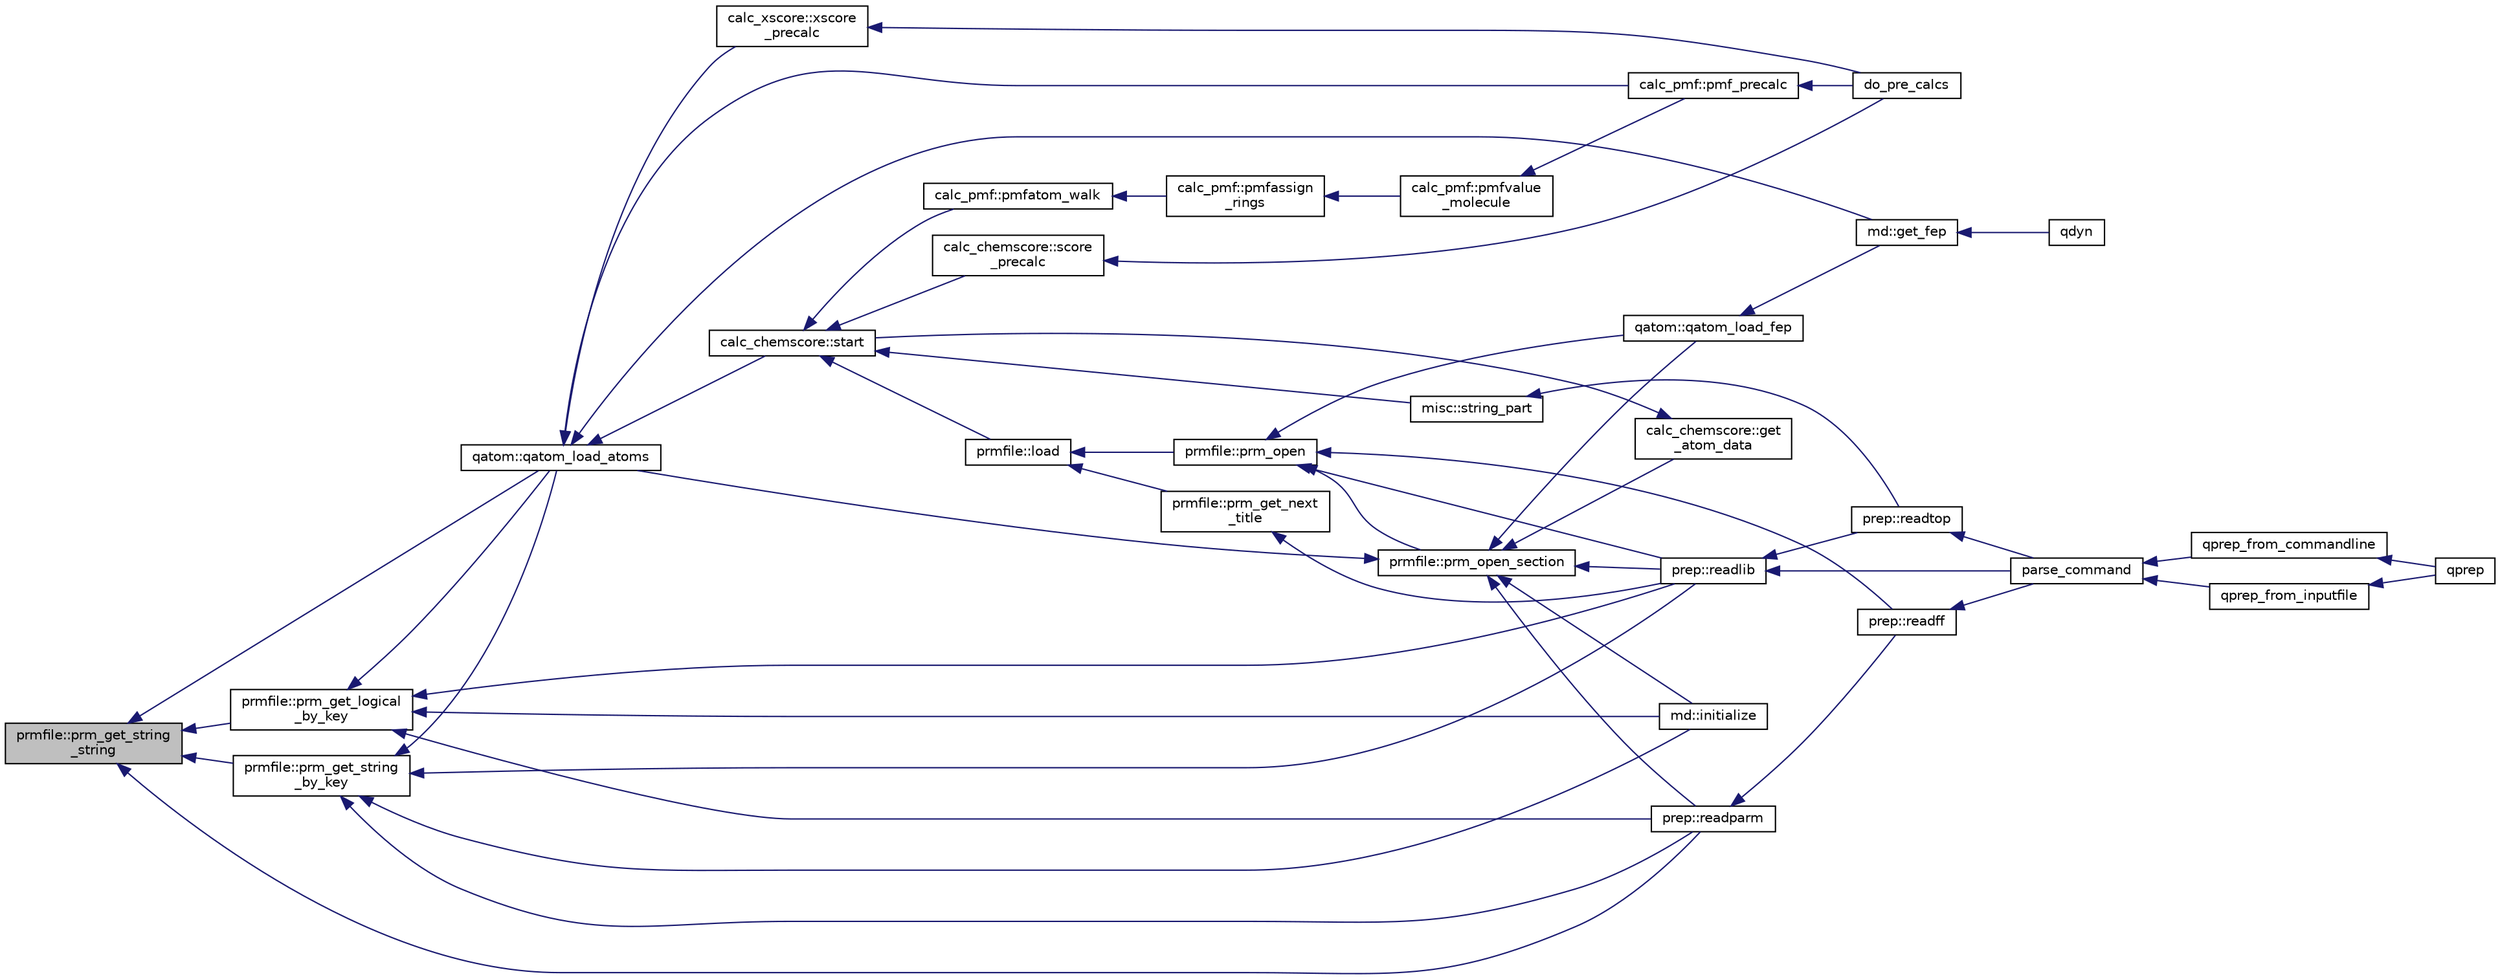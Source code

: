 digraph "prmfile::prm_get_string_string"
{
  edge [fontname="Helvetica",fontsize="10",labelfontname="Helvetica",labelfontsize="10"];
  node [fontname="Helvetica",fontsize="10",shape=record];
  rankdir="LR";
  Node1 [label="prmfile::prm_get_string\l_string",height=0.2,width=0.4,color="black", fillcolor="grey75", style="filled" fontcolor="black"];
  Node1 -> Node2 [dir="back",color="midnightblue",fontsize="10",style="solid"];
  Node2 [label="prmfile::prm_get_logical\l_by_key",height=0.2,width=0.4,color="black", fillcolor="white", style="filled",URL="$classprmfile.html#ab4e68bd87b05047488e4955bf1987e49"];
  Node2 -> Node3 [dir="back",color="midnightblue",fontsize="10",style="solid"];
  Node3 [label="md::initialize",height=0.2,width=0.4,color="black", fillcolor="white", style="filled",URL="$classmd.html#acecdfbb85340e13040d34a2544d7c4c5"];
  Node2 -> Node4 [dir="back",color="midnightblue",fontsize="10",style="solid"];
  Node4 [label="qatom::qatom_load_atoms",height=0.2,width=0.4,color="black", fillcolor="white", style="filled",URL="$classqatom.html#a00e760eda3603bb0bd51f6f84a4e5c9b"];
  Node4 -> Node5 [dir="back",color="midnightblue",fontsize="10",style="solid"];
  Node5 [label="calc_chemscore::start",height=0.2,width=0.4,color="black", fillcolor="white", style="filled",URL="$classcalc__chemscore.html#af43d8e5ae35fc5fd588eae032d48cb51"];
  Node5 -> Node6 [dir="back",color="midnightblue",fontsize="10",style="solid"];
  Node6 [label="prmfile::load",height=0.2,width=0.4,color="black", fillcolor="white", style="filled",URL="$classprmfile.html#acce15d60959fb0d53e604d35518b4f1f"];
  Node6 -> Node7 [dir="back",color="midnightblue",fontsize="10",style="solid"];
  Node7 [label="prmfile::prm_get_next\l_title",height=0.2,width=0.4,color="black", fillcolor="white", style="filled",URL="$classprmfile.html#a3fcf260c284cd4ec7be00bb24b37b8a2"];
  Node7 -> Node8 [dir="back",color="midnightblue",fontsize="10",style="solid"];
  Node8 [label="prep::readlib",height=0.2,width=0.4,color="black", fillcolor="white", style="filled",URL="$classprep.html#a5416ced67e818030602fa86ed687ac6b"];
  Node8 -> Node9 [dir="back",color="midnightblue",fontsize="10",style="solid"];
  Node9 [label="parse_command",height=0.2,width=0.4,color="black", fillcolor="white", style="filled",URL="$qprep_8f90.html#add7d58759b8d0826b87051647135e024"];
  Node9 -> Node10 [dir="back",color="midnightblue",fontsize="10",style="solid"];
  Node10 [label="qprep_from_commandline",height=0.2,width=0.4,color="black", fillcolor="white", style="filled",URL="$qprep_8f90.html#a509741b66578d6d76b269d0f98128910"];
  Node10 -> Node11 [dir="back",color="midnightblue",fontsize="10",style="solid"];
  Node11 [label="qprep",height=0.2,width=0.4,color="black", fillcolor="white", style="filled",URL="$qprep_8f90.html#a252292cf2c64796a48ab29aae4920d15"];
  Node9 -> Node12 [dir="back",color="midnightblue",fontsize="10",style="solid"];
  Node12 [label="qprep_from_inputfile",height=0.2,width=0.4,color="black", fillcolor="white", style="filled",URL="$qprep_8f90.html#aae7f6285ebd5705125725dcda622efd5"];
  Node12 -> Node11 [dir="back",color="midnightblue",fontsize="10",style="solid"];
  Node8 -> Node13 [dir="back",color="midnightblue",fontsize="10",style="solid"];
  Node13 [label="prep::readtop",height=0.2,width=0.4,color="black", fillcolor="white", style="filled",URL="$classprep.html#a59d775f3eb60a2041f8a27c882d3bc70"];
  Node13 -> Node9 [dir="back",color="midnightblue",fontsize="10",style="solid"];
  Node6 -> Node14 [dir="back",color="midnightblue",fontsize="10",style="solid"];
  Node14 [label="prmfile::prm_open",height=0.2,width=0.4,color="black", fillcolor="white", style="filled",URL="$classprmfile.html#a6b78c5340e15c981cec460e03a76b440"];
  Node14 -> Node8 [dir="back",color="midnightblue",fontsize="10",style="solid"];
  Node14 -> Node15 [dir="back",color="midnightblue",fontsize="10",style="solid"];
  Node15 [label="prep::readff",height=0.2,width=0.4,color="black", fillcolor="white", style="filled",URL="$classprep.html#a266a5e1af478996cb0484355015fbd31"];
  Node15 -> Node9 [dir="back",color="midnightblue",fontsize="10",style="solid"];
  Node14 -> Node16 [dir="back",color="midnightblue",fontsize="10",style="solid"];
  Node16 [label="prmfile::prm_open_section",height=0.2,width=0.4,color="black", fillcolor="white", style="filled",URL="$classprmfile.html#a1507dcebf8d6f53a6493b1e63d9c9387"];
  Node16 -> Node17 [dir="back",color="midnightblue",fontsize="10",style="solid"];
  Node17 [label="calc_chemscore::get\l_atom_data",height=0.2,width=0.4,color="black", fillcolor="white", style="filled",URL="$classcalc__chemscore.html#a4f53ad3d13e7c23d47c94a6a882e6bd8"];
  Node17 -> Node5 [dir="back",color="midnightblue",fontsize="10",style="solid"];
  Node16 -> Node3 [dir="back",color="midnightblue",fontsize="10",style="solid"];
  Node16 -> Node8 [dir="back",color="midnightblue",fontsize="10",style="solid"];
  Node16 -> Node18 [dir="back",color="midnightblue",fontsize="10",style="solid"];
  Node18 [label="prep::readparm",height=0.2,width=0.4,color="black", fillcolor="white", style="filled",URL="$classprep.html#a95a57c9975f303d860e25611bb7a14ad"];
  Node18 -> Node15 [dir="back",color="midnightblue",fontsize="10",style="solid"];
  Node16 -> Node4 [dir="back",color="midnightblue",fontsize="10",style="solid"];
  Node16 -> Node19 [dir="back",color="midnightblue",fontsize="10",style="solid"];
  Node19 [label="qatom::qatom_load_fep",height=0.2,width=0.4,color="black", fillcolor="white", style="filled",URL="$classqatom.html#abbf41d36e873b10c022ff757a1271b0e"];
  Node19 -> Node20 [dir="back",color="midnightblue",fontsize="10",style="solid"];
  Node20 [label="md::get_fep",height=0.2,width=0.4,color="black", fillcolor="white", style="filled",URL="$classmd.html#a07ecde439edb4c485493261c2f3b3b7b"];
  Node20 -> Node21 [dir="back",color="midnightblue",fontsize="10",style="solid"];
  Node21 [label="qdyn",height=0.2,width=0.4,color="black", fillcolor="white", style="filled",URL="$qdyn_8f90.html#a93aa3f5a63d37164f411c008fce7e62c"];
  Node14 -> Node19 [dir="back",color="midnightblue",fontsize="10",style="solid"];
  Node5 -> Node22 [dir="back",color="midnightblue",fontsize="10",style="solid"];
  Node22 [label="calc_pmf::pmfatom_walk",height=0.2,width=0.4,color="black", fillcolor="white", style="filled",URL="$classcalc__pmf.html#a589d5b6b9d660657938509169a92ac1c"];
  Node22 -> Node23 [dir="back",color="midnightblue",fontsize="10",style="solid"];
  Node23 [label="calc_pmf::pmfassign\l_rings",height=0.2,width=0.4,color="black", fillcolor="white", style="filled",URL="$classcalc__pmf.html#a75f05266f8b9955425ea1f6b730cf820"];
  Node23 -> Node24 [dir="back",color="midnightblue",fontsize="10",style="solid"];
  Node24 [label="calc_pmf::pmfvalue\l_molecule",height=0.2,width=0.4,color="black", fillcolor="white", style="filled",URL="$classcalc__pmf.html#ac556c87ce39732c2e96def3d32dd211f"];
  Node24 -> Node25 [dir="back",color="midnightblue",fontsize="10",style="solid"];
  Node25 [label="calc_pmf::pmf_precalc",height=0.2,width=0.4,color="black", fillcolor="white", style="filled",URL="$classcalc__pmf.html#a15f551fc2681bc20e67c32c26f0e6213"];
  Node25 -> Node26 [dir="back",color="midnightblue",fontsize="10",style="solid"];
  Node26 [label="do_pre_calcs",height=0.2,width=0.4,color="black", fillcolor="white", style="filled",URL="$qcalc_8f90.html#a6de35d783d8e2c1ffead6a9dbf61ebb6"];
  Node5 -> Node27 [dir="back",color="midnightblue",fontsize="10",style="solid"];
  Node27 [label="calc_chemscore::score\l_precalc",height=0.2,width=0.4,color="black", fillcolor="white", style="filled",URL="$classcalc__chemscore.html#a1dbdeb7c4eb3b9068a041f3b08224417"];
  Node27 -> Node26 [dir="back",color="midnightblue",fontsize="10",style="solid"];
  Node5 -> Node28 [dir="back",color="midnightblue",fontsize="10",style="solid"];
  Node28 [label="misc::string_part",height=0.2,width=0.4,color="black", fillcolor="white", style="filled",URL="$classmisc.html#abe9cbcff4722ab41cde9244e8feeb31f"];
  Node28 -> Node13 [dir="back",color="midnightblue",fontsize="10",style="solid"];
  Node4 -> Node25 [dir="back",color="midnightblue",fontsize="10",style="solid"];
  Node4 -> Node29 [dir="back",color="midnightblue",fontsize="10",style="solid"];
  Node29 [label="calc_xscore::xscore\l_precalc",height=0.2,width=0.4,color="black", fillcolor="white", style="filled",URL="$classcalc__xscore.html#a1dd20b02356cb3c99283799d1030d1ba"];
  Node29 -> Node26 [dir="back",color="midnightblue",fontsize="10",style="solid"];
  Node4 -> Node20 [dir="back",color="midnightblue",fontsize="10",style="solid"];
  Node2 -> Node8 [dir="back",color="midnightblue",fontsize="10",style="solid"];
  Node2 -> Node18 [dir="back",color="midnightblue",fontsize="10",style="solid"];
  Node1 -> Node30 [dir="back",color="midnightblue",fontsize="10",style="solid"];
  Node30 [label="prmfile::prm_get_string\l_by_key",height=0.2,width=0.4,color="black", fillcolor="white", style="filled",URL="$classprmfile.html#ad25ff6cce56fff86eef62e6b7e724fc2"];
  Node30 -> Node3 [dir="back",color="midnightblue",fontsize="10",style="solid"];
  Node30 -> Node4 [dir="back",color="midnightblue",fontsize="10",style="solid"];
  Node30 -> Node8 [dir="back",color="midnightblue",fontsize="10",style="solid"];
  Node30 -> Node18 [dir="back",color="midnightblue",fontsize="10",style="solid"];
  Node1 -> Node4 [dir="back",color="midnightblue",fontsize="10",style="solid"];
  Node1 -> Node18 [dir="back",color="midnightblue",fontsize="10",style="solid"];
}
